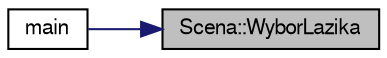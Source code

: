 digraph "Scena::WyborLazika"
{
 // LATEX_PDF_SIZE
  edge [fontname="FreeSans",fontsize="10",labelfontname="FreeSans",labelfontsize="10"];
  node [fontname="FreeSans",fontsize="10",shape=record];
  rankdir="RL";
  Node1 [label="Scena::WyborLazika",height=0.2,width=0.4,color="black", fillcolor="grey75", style="filled", fontcolor="black",tooltip="Metoda pozwalajaca na wybor Lazika"];
  Node1 -> Node2 [dir="back",color="midnightblue",fontsize="10",style="solid",fontname="FreeSans"];
  Node2 [label="main",height=0.2,width=0.4,color="black", fillcolor="white", style="filled",URL="$a00077.html#ae66f6b31b5ad750f1fe042a706a4e3d4",tooltip=" "];
}
